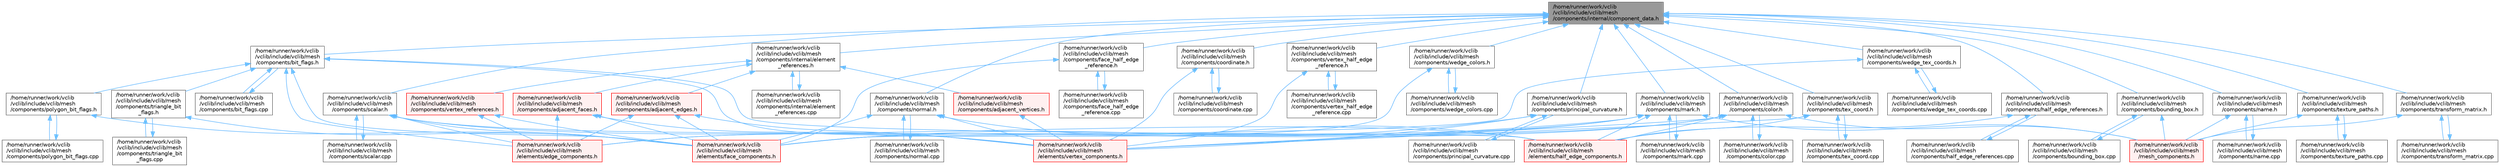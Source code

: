 digraph "/home/runner/work/vclib/vclib/include/vclib/mesh/components/internal/component_data.h"
{
 // LATEX_PDF_SIZE
  bgcolor="transparent";
  edge [fontname=Helvetica,fontsize=10,labelfontname=Helvetica,labelfontsize=10];
  node [fontname=Helvetica,fontsize=10,shape=box,height=0.2,width=0.4];
  Node1 [label="/home/runner/work/vclib\l/vclib/include/vclib/mesh\l/components/internal/component_data.h",height=0.2,width=0.4,color="gray40", fillcolor="grey60", style="filled", fontcolor="black",tooltip=" "];
  Node1 -> Node2 [dir="back",color="steelblue1",style="solid"];
  Node2 [label="/home/runner/work/vclib\l/vclib/include/vclib/mesh\l/components/bit_flags.h",height=0.2,width=0.4,color="grey40", fillcolor="white", style="filled",URL="$mesh_2components_2bit__flags_8h.html",tooltip=" "];
  Node2 -> Node3 [dir="back",color="steelblue1",style="solid"];
  Node3 [label="/home/runner/work/vclib\l/vclib/include/vclib/mesh\l/components/bit_flags.cpp",height=0.2,width=0.4,color="grey40", fillcolor="white", style="filled",URL="$bit__flags_8cpp.html",tooltip=" "];
  Node3 -> Node2 [dir="back",color="steelblue1",style="solid"];
  Node2 -> Node4 [dir="back",color="steelblue1",style="solid"];
  Node4 [label="/home/runner/work/vclib\l/vclib/include/vclib/mesh\l/components/polygon_bit_flags.h",height=0.2,width=0.4,color="grey40", fillcolor="white", style="filled",URL="$polygon__bit__flags_8h.html",tooltip=" "];
  Node4 -> Node5 [dir="back",color="steelblue1",style="solid"];
  Node5 [label="/home/runner/work/vclib\l/vclib/include/vclib/mesh\l/components/polygon_bit_flags.cpp",height=0.2,width=0.4,color="grey40", fillcolor="white", style="filled",URL="$polygon__bit__flags_8cpp.html",tooltip=" "];
  Node5 -> Node4 [dir="back",color="steelblue1",style="solid"];
  Node4 -> Node6 [dir="back",color="steelblue1",style="solid"];
  Node6 [label="/home/runner/work/vclib\l/vclib/include/vclib/mesh\l/elements/face_components.h",height=0.2,width=0.4,color="red", fillcolor="#FFF0F0", style="filled",URL="$face__components_8h.html",tooltip=" "];
  Node2 -> Node171 [dir="back",color="steelblue1",style="solid"];
  Node171 [label="/home/runner/work/vclib\l/vclib/include/vclib/mesh\l/components/triangle_bit\l_flags.h",height=0.2,width=0.4,color="grey40", fillcolor="white", style="filled",URL="$triangle__bit__flags_8h.html",tooltip=" "];
  Node171 -> Node172 [dir="back",color="steelblue1",style="solid"];
  Node172 [label="/home/runner/work/vclib\l/vclib/include/vclib/mesh\l/components/triangle_bit\l_flags.cpp",height=0.2,width=0.4,color="grey40", fillcolor="white", style="filled",URL="$triangle__bit__flags_8cpp.html",tooltip=" "];
  Node172 -> Node171 [dir="back",color="steelblue1",style="solid"];
  Node171 -> Node6 [dir="back",color="steelblue1",style="solid"];
  Node2 -> Node173 [dir="back",color="steelblue1",style="solid"];
  Node173 [label="/home/runner/work/vclib\l/vclib/include/vclib/mesh\l/elements/edge_components.h",height=0.2,width=0.4,color="red", fillcolor="#FFF0F0", style="filled",URL="$edge__components_8h.html",tooltip=" "];
  Node2 -> Node6 [dir="back",color="steelblue1",style="solid"];
  Node2 -> Node176 [dir="back",color="steelblue1",style="solid"];
  Node176 [label="/home/runner/work/vclib\l/vclib/include/vclib/mesh\l/elements/half_edge_components.h",height=0.2,width=0.4,color="red", fillcolor="#FFF0F0", style="filled",URL="$half__edge__components_8h.html",tooltip=" "];
  Node2 -> Node181 [dir="back",color="steelblue1",style="solid"];
  Node181 [label="/home/runner/work/vclib\l/vclib/include/vclib/mesh\l/elements/vertex_components.h",height=0.2,width=0.4,color="red", fillcolor="#FFF0F0", style="filled",URL="$vertex__components_8h.html",tooltip=" "];
  Node1 -> Node186 [dir="back",color="steelblue1",style="solid"];
  Node186 [label="/home/runner/work/vclib\l/vclib/include/vclib/mesh\l/components/bounding_box.h",height=0.2,width=0.4,color="grey40", fillcolor="white", style="filled",URL="$mesh_2components_2bounding__box_8h.html",tooltip=" "];
  Node186 -> Node187 [dir="back",color="steelblue1",style="solid"];
  Node187 [label="/home/runner/work/vclib\l/vclib/include/vclib/mesh\l/components/bounding_box.cpp",height=0.2,width=0.4,color="grey40", fillcolor="white", style="filled",URL="$mesh_2components_2bounding__box_8cpp.html",tooltip=" "];
  Node187 -> Node186 [dir="back",color="steelblue1",style="solid"];
  Node186 -> Node188 [dir="back",color="steelblue1",style="solid"];
  Node188 [label="/home/runner/work/vclib\l/vclib/include/vclib/mesh\l/mesh_components.h",height=0.2,width=0.4,color="red", fillcolor="#FFF0F0", style="filled",URL="$mesh__components_8h.html",tooltip=" "];
  Node1 -> Node189 [dir="back",color="steelblue1",style="solid"];
  Node189 [label="/home/runner/work/vclib\l/vclib/include/vclib/mesh\l/components/color.h",height=0.2,width=0.4,color="grey40", fillcolor="white", style="filled",URL="$mesh_2components_2color_8h.html",tooltip=" "];
  Node189 -> Node190 [dir="back",color="steelblue1",style="solid"];
  Node190 [label="/home/runner/work/vclib\l/vclib/include/vclib/mesh\l/components/color.cpp",height=0.2,width=0.4,color="grey40", fillcolor="white", style="filled",URL="$mesh_2components_2color_8cpp.html",tooltip=" "];
  Node190 -> Node189 [dir="back",color="steelblue1",style="solid"];
  Node189 -> Node173 [dir="back",color="steelblue1",style="solid"];
  Node189 -> Node6 [dir="back",color="steelblue1",style="solid"];
  Node189 -> Node176 [dir="back",color="steelblue1",style="solid"];
  Node189 -> Node181 [dir="back",color="steelblue1",style="solid"];
  Node189 -> Node188 [dir="back",color="steelblue1",style="solid"];
  Node1 -> Node191 [dir="back",color="steelblue1",style="solid"];
  Node191 [label="/home/runner/work/vclib\l/vclib/include/vclib/mesh\l/components/coordinate.h",height=0.2,width=0.4,color="grey40", fillcolor="white", style="filled",URL="$mesh_2components_2coordinate_8h.html",tooltip=" "];
  Node191 -> Node192 [dir="back",color="steelblue1",style="solid"];
  Node192 [label="/home/runner/work/vclib\l/vclib/include/vclib/mesh\l/components/coordinate.cpp",height=0.2,width=0.4,color="grey40", fillcolor="white", style="filled",URL="$coordinate_8cpp.html",tooltip=" "];
  Node192 -> Node191 [dir="back",color="steelblue1",style="solid"];
  Node191 -> Node181 [dir="back",color="steelblue1",style="solid"];
  Node1 -> Node193 [dir="back",color="steelblue1",style="solid"];
  Node193 [label="/home/runner/work/vclib\l/vclib/include/vclib/mesh\l/components/face_half_edge\l_reference.h",height=0.2,width=0.4,color="grey40", fillcolor="white", style="filled",URL="$mesh_2components_2face__half__edge__reference_8h.html",tooltip=" "];
  Node193 -> Node194 [dir="back",color="steelblue1",style="solid"];
  Node194 [label="/home/runner/work/vclib\l/vclib/include/vclib/mesh\l/components/face_half_edge\l_reference.cpp",height=0.2,width=0.4,color="grey40", fillcolor="white", style="filled",URL="$face__half__edge__reference_8cpp.html",tooltip=" "];
  Node194 -> Node193 [dir="back",color="steelblue1",style="solid"];
  Node193 -> Node6 [dir="back",color="steelblue1",style="solid"];
  Node1 -> Node195 [dir="back",color="steelblue1",style="solid"];
  Node195 [label="/home/runner/work/vclib\l/vclib/include/vclib/mesh\l/components/half_edge_references.h",height=0.2,width=0.4,color="grey40", fillcolor="white", style="filled",URL="$mesh_2components_2half__edge__references_8h.html",tooltip=" "];
  Node195 -> Node196 [dir="back",color="steelblue1",style="solid"];
  Node196 [label="/home/runner/work/vclib\l/vclib/include/vclib/mesh\l/components/half_edge_references.cpp",height=0.2,width=0.4,color="grey40", fillcolor="white", style="filled",URL="$half__edge__references_8cpp.html",tooltip=" "];
  Node196 -> Node195 [dir="back",color="steelblue1",style="solid"];
  Node195 -> Node176 [dir="back",color="steelblue1",style="solid"];
  Node1 -> Node197 [dir="back",color="steelblue1",style="solid"];
  Node197 [label="/home/runner/work/vclib\l/vclib/include/vclib/mesh\l/components/internal/element\l_references.h",height=0.2,width=0.4,color="grey40", fillcolor="white", style="filled",URL="$element__references_8h.html",tooltip=" "];
  Node197 -> Node198 [dir="back",color="steelblue1",style="solid"];
  Node198 [label="/home/runner/work/vclib\l/vclib/include/vclib/mesh\l/components/adjacent_edges.h",height=0.2,width=0.4,color="red", fillcolor="#FFF0F0", style="filled",URL="$mesh_2components_2adjacent__edges_8h.html",tooltip=" "];
  Node198 -> Node173 [dir="back",color="steelblue1",style="solid"];
  Node198 -> Node6 [dir="back",color="steelblue1",style="solid"];
  Node198 -> Node181 [dir="back",color="steelblue1",style="solid"];
  Node197 -> Node200 [dir="back",color="steelblue1",style="solid"];
  Node200 [label="/home/runner/work/vclib\l/vclib/include/vclib/mesh\l/components/adjacent_faces.h",height=0.2,width=0.4,color="red", fillcolor="#FFF0F0", style="filled",URL="$mesh_2components_2adjacent__faces_8h.html",tooltip=" "];
  Node200 -> Node173 [dir="back",color="steelblue1",style="solid"];
  Node200 -> Node6 [dir="back",color="steelblue1",style="solid"];
  Node200 -> Node181 [dir="back",color="steelblue1",style="solid"];
  Node197 -> Node202 [dir="back",color="steelblue1",style="solid"];
  Node202 [label="/home/runner/work/vclib\l/vclib/include/vclib/mesh\l/components/adjacent_vertices.h",height=0.2,width=0.4,color="red", fillcolor="#FFF0F0", style="filled",URL="$mesh_2components_2adjacent__vertices_8h.html",tooltip=" "];
  Node202 -> Node181 [dir="back",color="steelblue1",style="solid"];
  Node197 -> Node204 [dir="back",color="steelblue1",style="solid"];
  Node204 [label="/home/runner/work/vclib\l/vclib/include/vclib/mesh\l/components/internal/element\l_references.cpp",height=0.2,width=0.4,color="grey40", fillcolor="white", style="filled",URL="$element__references_8cpp.html",tooltip=" "];
  Node204 -> Node197 [dir="back",color="steelblue1",style="solid"];
  Node197 -> Node205 [dir="back",color="steelblue1",style="solid"];
  Node205 [label="/home/runner/work/vclib\l/vclib/include/vclib/mesh\l/components/vertex_references.h",height=0.2,width=0.4,color="red", fillcolor="#FFF0F0", style="filled",URL="$mesh_2components_2vertex__references_8h.html",tooltip=" "];
  Node205 -> Node173 [dir="back",color="steelblue1",style="solid"];
  Node205 -> Node6 [dir="back",color="steelblue1",style="solid"];
  Node1 -> Node207 [dir="back",color="steelblue1",style="solid"];
  Node207 [label="/home/runner/work/vclib\l/vclib/include/vclib/mesh\l/components/mark.h",height=0.2,width=0.4,color="grey40", fillcolor="white", style="filled",URL="$mesh_2components_2mark_8h.html",tooltip=" "];
  Node207 -> Node208 [dir="back",color="steelblue1",style="solid"];
  Node208 [label="/home/runner/work/vclib\l/vclib/include/vclib/mesh\l/components/mark.cpp",height=0.2,width=0.4,color="grey40", fillcolor="white", style="filled",URL="$mark_8cpp.html",tooltip=" "];
  Node208 -> Node207 [dir="back",color="steelblue1",style="solid"];
  Node207 -> Node173 [dir="back",color="steelblue1",style="solid"];
  Node207 -> Node6 [dir="back",color="steelblue1",style="solid"];
  Node207 -> Node176 [dir="back",color="steelblue1",style="solid"];
  Node207 -> Node181 [dir="back",color="steelblue1",style="solid"];
  Node207 -> Node188 [dir="back",color="steelblue1",style="solid"];
  Node1 -> Node209 [dir="back",color="steelblue1",style="solid"];
  Node209 [label="/home/runner/work/vclib\l/vclib/include/vclib/mesh\l/components/name.h",height=0.2,width=0.4,color="grey40", fillcolor="white", style="filled",URL="$mesh_2components_2name_8h.html",tooltip=" "];
  Node209 -> Node210 [dir="back",color="steelblue1",style="solid"];
  Node210 [label="/home/runner/work/vclib\l/vclib/include/vclib/mesh\l/components/name.cpp",height=0.2,width=0.4,color="grey40", fillcolor="white", style="filled",URL="$name_8cpp.html",tooltip=" "];
  Node210 -> Node209 [dir="back",color="steelblue1",style="solid"];
  Node209 -> Node188 [dir="back",color="steelblue1",style="solid"];
  Node1 -> Node211 [dir="back",color="steelblue1",style="solid"];
  Node211 [label="/home/runner/work/vclib\l/vclib/include/vclib/mesh\l/components/normal.h",height=0.2,width=0.4,color="grey40", fillcolor="white", style="filled",URL="$mesh_2components_2normal_8h.html",tooltip=" "];
  Node211 -> Node212 [dir="back",color="steelblue1",style="solid"];
  Node212 [label="/home/runner/work/vclib\l/vclib/include/vclib/mesh\l/components/normal.cpp",height=0.2,width=0.4,color="grey40", fillcolor="white", style="filled",URL="$mesh_2components_2normal_8cpp.html",tooltip=" "];
  Node212 -> Node211 [dir="back",color="steelblue1",style="solid"];
  Node211 -> Node6 [dir="back",color="steelblue1",style="solid"];
  Node211 -> Node176 [dir="back",color="steelblue1",style="solid"];
  Node211 -> Node181 [dir="back",color="steelblue1",style="solid"];
  Node1 -> Node213 [dir="back",color="steelblue1",style="solid"];
  Node213 [label="/home/runner/work/vclib\l/vclib/include/vclib/mesh\l/components/principal_curvature.h",height=0.2,width=0.4,color="grey40", fillcolor="white", style="filled",URL="$mesh_2components_2principal__curvature_8h.html",tooltip=" "];
  Node213 -> Node214 [dir="back",color="steelblue1",style="solid"];
  Node214 [label="/home/runner/work/vclib\l/vclib/include/vclib/mesh\l/components/principal_curvature.cpp",height=0.2,width=0.4,color="grey40", fillcolor="white", style="filled",URL="$mesh_2components_2principal__curvature_8cpp.html",tooltip=" "];
  Node214 -> Node213 [dir="back",color="steelblue1",style="solid"];
  Node213 -> Node6 [dir="back",color="steelblue1",style="solid"];
  Node213 -> Node181 [dir="back",color="steelblue1",style="solid"];
  Node1 -> Node215 [dir="back",color="steelblue1",style="solid"];
  Node215 [label="/home/runner/work/vclib\l/vclib/include/vclib/mesh\l/components/scalar.h",height=0.2,width=0.4,color="grey40", fillcolor="white", style="filled",URL="$mesh_2components_2scalar_8h.html",tooltip=" "];
  Node215 -> Node216 [dir="back",color="steelblue1",style="solid"];
  Node216 [label="/home/runner/work/vclib\l/vclib/include/vclib/mesh\l/components/scalar.cpp",height=0.2,width=0.4,color="grey40", fillcolor="white", style="filled",URL="$mesh_2components_2scalar_8cpp.html",tooltip=" "];
  Node216 -> Node215 [dir="back",color="steelblue1",style="solid"];
  Node215 -> Node173 [dir="back",color="steelblue1",style="solid"];
  Node215 -> Node6 [dir="back",color="steelblue1",style="solid"];
  Node215 -> Node176 [dir="back",color="steelblue1",style="solid"];
  Node215 -> Node181 [dir="back",color="steelblue1",style="solid"];
  Node1 -> Node217 [dir="back",color="steelblue1",style="solid"];
  Node217 [label="/home/runner/work/vclib\l/vclib/include/vclib/mesh\l/components/tex_coord.h",height=0.2,width=0.4,color="grey40", fillcolor="white", style="filled",URL="$mesh_2components_2tex__coord_8h.html",tooltip=" "];
  Node217 -> Node218 [dir="back",color="steelblue1",style="solid"];
  Node218 [label="/home/runner/work/vclib\l/vclib/include/vclib/mesh\l/components/tex_coord.cpp",height=0.2,width=0.4,color="grey40", fillcolor="white", style="filled",URL="$mesh_2components_2tex__coord_8cpp.html",tooltip=" "];
  Node218 -> Node217 [dir="back",color="steelblue1",style="solid"];
  Node217 -> Node176 [dir="back",color="steelblue1",style="solid"];
  Node217 -> Node181 [dir="back",color="steelblue1",style="solid"];
  Node1 -> Node219 [dir="back",color="steelblue1",style="solid"];
  Node219 [label="/home/runner/work/vclib\l/vclib/include/vclib/mesh\l/components/texture_paths.h",height=0.2,width=0.4,color="grey40", fillcolor="white", style="filled",URL="$mesh_2components_2texture__paths_8h.html",tooltip=" "];
  Node219 -> Node220 [dir="back",color="steelblue1",style="solid"];
  Node220 [label="/home/runner/work/vclib\l/vclib/include/vclib/mesh\l/components/texture_paths.cpp",height=0.2,width=0.4,color="grey40", fillcolor="white", style="filled",URL="$texture__paths_8cpp.html",tooltip=" "];
  Node220 -> Node219 [dir="back",color="steelblue1",style="solid"];
  Node219 -> Node188 [dir="back",color="steelblue1",style="solid"];
  Node1 -> Node221 [dir="back",color="steelblue1",style="solid"];
  Node221 [label="/home/runner/work/vclib\l/vclib/include/vclib/mesh\l/components/transform_matrix.h",height=0.2,width=0.4,color="grey40", fillcolor="white", style="filled",URL="$mesh_2components_2transform__matrix_8h.html",tooltip=" "];
  Node221 -> Node222 [dir="back",color="steelblue1",style="solid"];
  Node222 [label="/home/runner/work/vclib\l/vclib/include/vclib/mesh\l/components/transform_matrix.cpp",height=0.2,width=0.4,color="grey40", fillcolor="white", style="filled",URL="$transform__matrix_8cpp.html",tooltip=" "];
  Node222 -> Node221 [dir="back",color="steelblue1",style="solid"];
  Node221 -> Node188 [dir="back",color="steelblue1",style="solid"];
  Node1 -> Node223 [dir="back",color="steelblue1",style="solid"];
  Node223 [label="/home/runner/work/vclib\l/vclib/include/vclib/mesh\l/components/vertex_half_edge\l_reference.h",height=0.2,width=0.4,color="grey40", fillcolor="white", style="filled",URL="$mesh_2components_2vertex__half__edge__reference_8h.html",tooltip=" "];
  Node223 -> Node224 [dir="back",color="steelblue1",style="solid"];
  Node224 [label="/home/runner/work/vclib\l/vclib/include/vclib/mesh\l/components/vertex_half_edge\l_reference.cpp",height=0.2,width=0.4,color="grey40", fillcolor="white", style="filled",URL="$vertex__half__edge__reference_8cpp.html",tooltip=" "];
  Node224 -> Node223 [dir="back",color="steelblue1",style="solid"];
  Node223 -> Node181 [dir="back",color="steelblue1",style="solid"];
  Node1 -> Node225 [dir="back",color="steelblue1",style="solid"];
  Node225 [label="/home/runner/work/vclib\l/vclib/include/vclib/mesh\l/components/wedge_colors.h",height=0.2,width=0.4,color="grey40", fillcolor="white", style="filled",URL="$mesh_2components_2wedge__colors_8h.html",tooltip=" "];
  Node225 -> Node226 [dir="back",color="steelblue1",style="solid"];
  Node226 [label="/home/runner/work/vclib\l/vclib/include/vclib/mesh\l/components/wedge_colors.cpp",height=0.2,width=0.4,color="grey40", fillcolor="white", style="filled",URL="$wedge__colors_8cpp.html",tooltip=" "];
  Node226 -> Node225 [dir="back",color="steelblue1",style="solid"];
  Node225 -> Node6 [dir="back",color="steelblue1",style="solid"];
  Node1 -> Node227 [dir="back",color="steelblue1",style="solid"];
  Node227 [label="/home/runner/work/vclib\l/vclib/include/vclib/mesh\l/components/wedge_tex_coords.h",height=0.2,width=0.4,color="grey40", fillcolor="white", style="filled",URL="$mesh_2components_2wedge__tex__coords_8h.html",tooltip=" "];
  Node227 -> Node228 [dir="back",color="steelblue1",style="solid"];
  Node228 [label="/home/runner/work/vclib\l/vclib/include/vclib/mesh\l/components/wedge_tex_coords.cpp",height=0.2,width=0.4,color="grey40", fillcolor="white", style="filled",URL="$wedge__tex__coords_8cpp.html",tooltip=" "];
  Node228 -> Node227 [dir="back",color="steelblue1",style="solid"];
  Node227 -> Node6 [dir="back",color="steelblue1",style="solid"];
}

